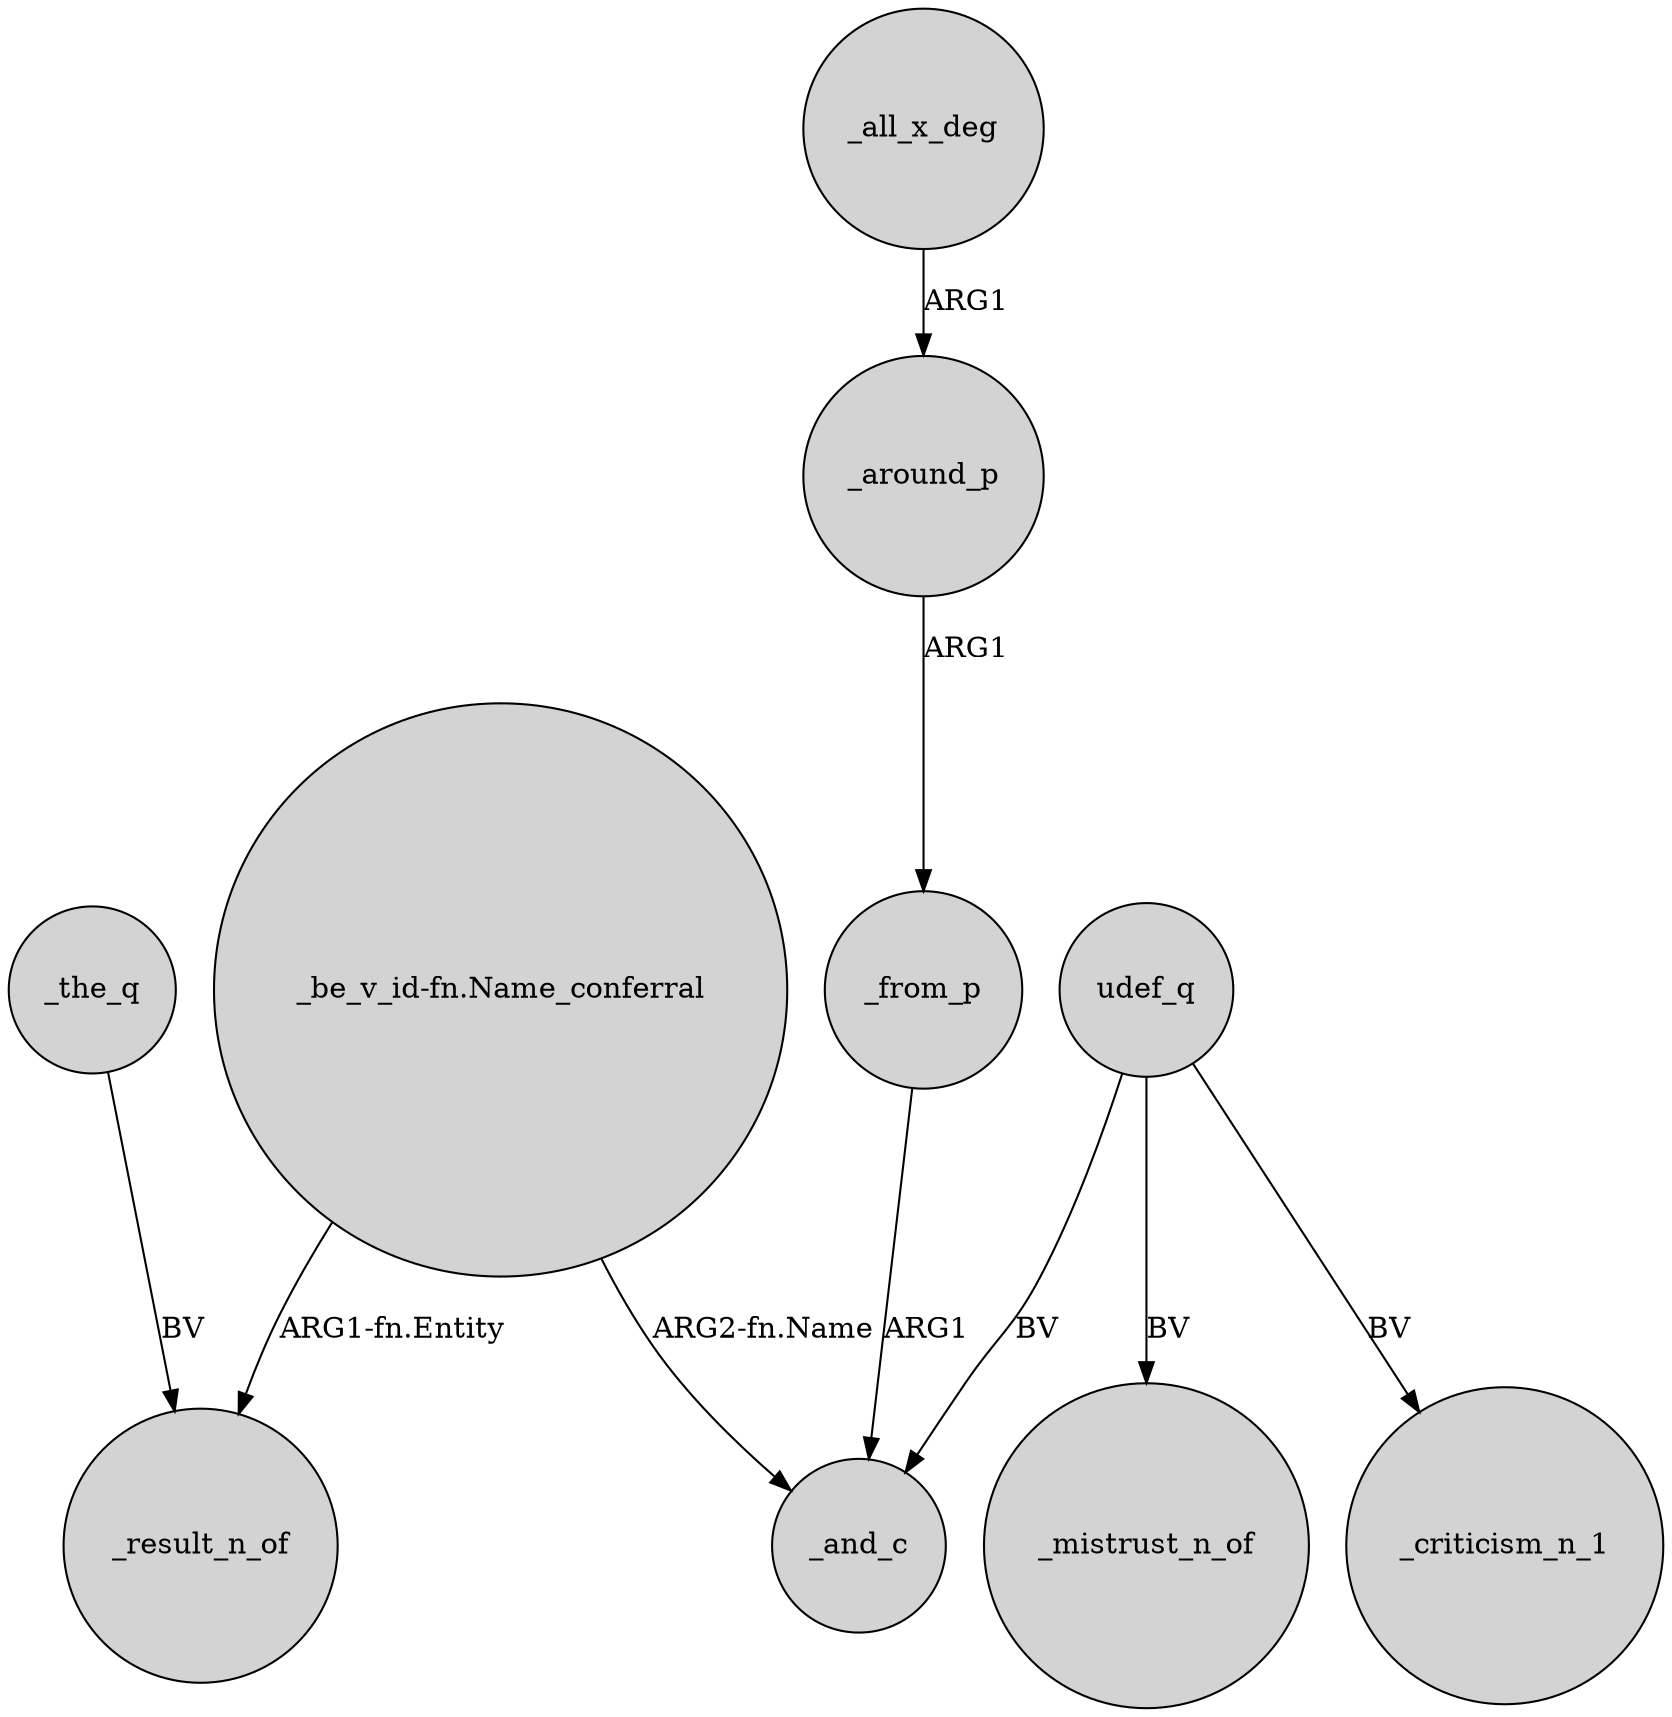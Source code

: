digraph {
	node [shape=circle style=filled]
	"_be_v_id-fn.Name_conferral" -> _result_n_of [label="ARG1-fn.Entity"]
	_all_x_deg -> _around_p [label=ARG1]
	udef_q -> _and_c [label=BV]
	_the_q -> _result_n_of [label=BV]
	udef_q -> _mistrust_n_of [label=BV]
	_around_p -> _from_p [label=ARG1]
	_from_p -> _and_c [label=ARG1]
	"_be_v_id-fn.Name_conferral" -> _and_c [label="ARG2-fn.Name"]
	udef_q -> _criticism_n_1 [label=BV]
}
